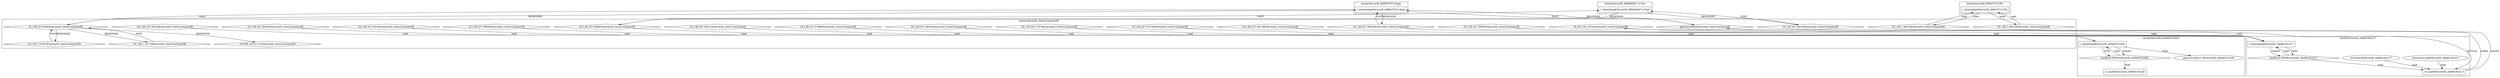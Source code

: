 digraph G {
	"10.1.80.247:39998#ServerID_OuterContainerID"->"1_fwatchdog#ServerID_e56b6537e2d5"[ label="read" ];
	"1_fwatchdog#ServerID_34e86192c217"->"localhost:3000#ServerID_34e86192c217"[ label="write" ];
	"localhost:3000#ServerID_34e86192c217"->"1_fwatchdog#ServerID_34e86192c217"[ label="read" ];
	"10.1.80.247:38034#ServerID_OuterContainerID"->"1_fwatchdog#ServerID_34e86192c217"[ label="read" ];
	"10_node#ServerID_34e86192c217"->"10.152.183.10:53#ServerID_OuterContainerID"[ label="sendto" ];
	"1_fwatchdog#ServerID_34e86192c217"->"localhost:3000#ServerID_34e86192c217"[ label="connect" ];
	"/etc/resolv.conf#ServerID_34e86192c217"->"10_node#ServerID_34e86192c217"[ label="read" ];
	"/etc/hosts#ServerID_34e86192c217"->"10_node#ServerID_34e86192c217"[ label="read" ];
	"localhost:3000#ServerID_e56b6537e2d5"->"12_node#ServerID_e56b6537e2d5"[ label="read" ];
	"10.152.183.10:53#ServerID_OuterContainerID"->"10_node#ServerID_34e86192c217"[ label="recvfrom" ];
	"1_fwatchdog#ServerID_e56b6537e2d5"->"localhost:3000#ServerID_e56b6537e2d5"[ label="connect" ];
	"localhost:3000#ServerID_e56b6537e2d5"->"1_fwatchdog#ServerID_e56b6537e2d5"[ label="read" ];
	"1_fwatchdog#ServerID_e56b6537e2d5"->"pipe:[331682317]#ServerID_e56b6537e2d5"[ label="write" ];
	"10.1.80.247:40060#ServerID_OuterContainerID"->"1_fwatchdog#ServerID_5f846fd567-w7nbt"[ label="POST" ];
	"10.1.80.247:38034#ServerID_OuterContainerID"->"1_fwatchdog#ServerID_6df85d7674-2kqrj"[ label="POST" ];
	"1_fwatchdog#ServerID_5f846fd567-w7nbt"->"10.1.80.247:40060#ServerID_OuterContainerID"[ label="RESPONSE" ];
	"1_fwatchdog#ServerID_6df85d7674-2kqrj"->"gateway:8080#ServerID_OuterContainerID"[ label="POST" ];
	"1_fwatchdog#ServerID_6df85d7674-2kqrj"->"10.1.80.247:8080#ServerID_OuterContainerID"[ label="POST" ];
	"10.1.80.247:8080#ServerID_OuterContainerID"->"1_fwatchdog#ServerID_6df85d7674-2kqrj"[ label="RESPONSE" ];
	"1_fwatchdog#ServerID_6df85d7674-2kqrj"->"10.1.80.247:38034#ServerID_OuterContainerID"[ label="RESPONSE" ];
	"gateway:8080#ServerID_OuterContainerID"->"1_fwatchdog#ServerID_6df85d7674-2kqrj"[ label="RESPONSE" ];
	"10.1.80.247:40104#ServerID_OuterContainerID"->"1_fwatchdog#ServerID_5f846fd567-w7nbt"[ label="POST" ];
	"1_fwatchdog#ServerID_5f846fd567-w7nbt"->"10.1.80.247:40104#ServerID_OuterContainerID"[ label="RESPONSE" ];
	"10.1.80.247:40024#ServerID_OuterContainerID"->"1_fwatchdog#ServerID_e56b6537e2d5"[ label="read" ];
	"localhost:3000#ServerID_34e86192c217"->"10_node#ServerID_34e86192c217"[ label="read" ];
	"10.1.80.1:40018#ServerID_OuterContainerID"->"1_fwatchdog#ServerID_90667071e782"[ label="read" ];
	"10.1.80.247:40030#ServerID_OuterContainerID"->"1_fwatchdog#ServerID_e56b6537e2d5"[ label="read" ];
	"10.1.80.247:38000#ServerID_OuterContainerID"->"1_fwatchdog#ServerID_34e86192c217"[ label="read" ];
	"10.1.80.1:40016#ServerID_OuterContainerID"->"1_fwatchdog#ServerID_90667071e782"[ label="read" ];
	"10.1.80.247:38012#ServerID_OuterContainerID"->"1_fwatchdog#ServerID_34e86192c217"[ label="read" ];
	"1_fwatchdog#ServerID_90667071e782"->"10.1.80.1:40016#ServerID_OuterContainerID"[ label="write" ];
	"10.1.80.247:37990#ServerID_OuterContainerID"->"1_fwatchdog#ServerID_34e86192c217"[ label="read" ];
	"10.1.80.247:38022#ServerID_OuterContainerID"->"1_fwatchdog#ServerID_34e86192c217"[ label="read" ];
	"10.1.80.247:40060#ServerID_OuterContainerID"->"1_fwatchdog#ServerID_e56b6537e2d5"[ label="read" ];
	"10.1.80.247:37978#ServerID_OuterContainerID"->"1_fwatchdog#ServerID_34e86192c217"[ label="read" ];
	"10.1.80.247:37976#ServerID_OuterContainerID"->"1_fwatchdog#ServerID_34e86192c217"[ label="read" ];
	"1_fwatchdog#ServerID_90667071e782"->"10.1.80.1:40018#ServerID_OuterContainerID"[ label="write" ];
	"10.1.80.247:38136#ServerID_OuterContainerID"->"1_fwatchdog#ServerID_34e86192c217"[ label="read" ];
	"10_node#ServerID_34e86192c217"->"gateway:8080#ServerID_OuterContainerID"[ label="connect" ];
	"1_fwatchdog#ServerID_e56b6537e2d5"->"localhost:3000#ServerID_e56b6537e2d5"[ label="write" ];
	"10.1.80.247:40102#ServerID_OuterContainerID"->"1_fwatchdog#ServerID_e56b6537e2d5"[ label="read" ];
	"10.1.80.1:15178#ServerID_OuterContainerID"->"10.1.80.247:8080#ServerID_OuterContainerID"[ label="POST" ];
	"10.1.80.247:8080#ServerID_OuterContainerID"->"10.0.88.125:31112#ServerID_OuterContainerID"[ label="RESPONSE" ];
	"10.1.80.247:8080#ServerID_OuterContainerID"->"10.1.80.1:15178#ServerID_OuterContainerID"[ label="RESPONSE" ];
	"10.1.80.1:51637#ServerID_OuterContainerID"->"10.1.80.247:8080#ServerID_OuterContainerID"[ label="POST" ];
	"10.1.80.247:8080#ServerID_OuterContainerID"->"10.1.80.1:51637#ServerID_OuterContainerID"[ label="RESPONSE" ];
	subgraph "clusterServerID_34e86192c217" {
	label="clusterServerID_34e86192c217";
	"/etc/hosts#ServerID_34e86192c217" [ shape=ellipse ];
	"/etc/resolv.conf#ServerID_34e86192c217" [ shape=ellipse ];
	"10_node#ServerID_34e86192c217" [ shape=box ];
	"1_fwatchdog#ServerID_34e86192c217" [ shape=box ];
	"localhost:3000#ServerID_34e86192c217" [ shape=diamond ];

}
;
	subgraph "clusterServerID_5f846fd567-w7nbt" {
	label="clusterServerID_5f846fd567-w7nbt";
	"1_fwatchdog#ServerID_5f846fd567-w7nbt" [ shape=box ];

}
;
	subgraph "clusterServerID_6df85d7674-2kqrj" {
	label="clusterServerID_6df85d7674-2kqrj";
	"1_fwatchdog#ServerID_6df85d7674-2kqrj" [ shape=box ];

}
;
	subgraph "clusterServerID_90667071e782" {
	label="clusterServerID_90667071e782";
	"1_fwatchdog#ServerID_90667071e782" [ shape=box ];

}
;
	subgraph "clusterServerID_OuterContainerID" {
	label="clusterServerID_OuterContainerID";
	"10.0.88.125:31112#ServerID_OuterContainerID" [ shape=diamond ];
	"10.1.80.1:15178#ServerID_OuterContainerID" [ shape=diamond ];
	"10.1.80.1:40016#ServerID_OuterContainerID" [ shape=diamond ];
	"10.1.80.1:40018#ServerID_OuterContainerID" [ shape=diamond ];
	"10.1.80.1:51637#ServerID_OuterContainerID" [ shape=diamond ];
	"10.1.80.247:37976#ServerID_OuterContainerID" [ shape=diamond ];
	"10.1.80.247:37978#ServerID_OuterContainerID" [ shape=diamond ];
	"10.1.80.247:37990#ServerID_OuterContainerID" [ shape=diamond ];
	"10.1.80.247:38000#ServerID_OuterContainerID" [ shape=diamond ];
	"10.1.80.247:38012#ServerID_OuterContainerID" [ shape=diamond ];
	"10.1.80.247:38022#ServerID_OuterContainerID" [ shape=diamond ];
	"10.1.80.247:38034#ServerID_OuterContainerID" [ shape=diamond ];
	"10.1.80.247:38136#ServerID_OuterContainerID" [ shape=diamond ];
	"10.1.80.247:39998#ServerID_OuterContainerID" [ shape=diamond ];
	"10.1.80.247:40024#ServerID_OuterContainerID" [ shape=diamond ];
	"10.1.80.247:40030#ServerID_OuterContainerID" [ shape=diamond ];
	"10.1.80.247:40060#ServerID_OuterContainerID" [ shape=diamond ];
	"10.1.80.247:40102#ServerID_OuterContainerID" [ shape=diamond ];
	"10.1.80.247:40104#ServerID_OuterContainerID" [ shape=diamond ];
	"10.1.80.247:8080#ServerID_OuterContainerID" [ shape=diamond ];
	"10.152.183.10:53#ServerID_OuterContainerID" [ shape=diamond ];
	"gateway:8080#ServerID_OuterContainerID" [ shape=diamond ];

}
;
	subgraph "clusterServerID_e56b6537e2d5" {
	label="clusterServerID_e56b6537e2d5";
	"12_node#ServerID_e56b6537e2d5" [ shape=box ];
	"1_fwatchdog#ServerID_e56b6537e2d5" [ shape=box ];
	"localhost:3000#ServerID_e56b6537e2d5" [ shape=diamond ];
	"pipe:[331682317]#ServerID_e56b6537e2d5" [ shape=ellipse ];

}
;

}
